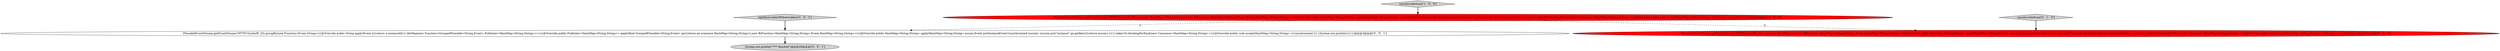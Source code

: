 digraph {
1 [style = filled, label = "unsubscribeScan['1', '0', '0']", fillcolor = lightgray, shape = diamond image = "AAA0AAABBB1BBB"];
6 [style = filled, label = "System.out.println(\"**** finished\")@@@29@@@['0', '0', '1']", fillcolor = lightgray, shape = ellipse image = "AAA0AAABBB3BBB"];
5 [style = filled, label = "FlowableEventStream.getEventStream(\"HTTP-ClusterB\",20).groupBy(new Function<Event,String>(){@Override public String apply(Event e){return e.instanceId}}).flatMap(new Function<GroupedFlowable<String,Event>,Publisher<HashMap<String,String>>>(){@Override public Publisher<HashMap<String,String>> apply(final GroupedFlowable<String,Event> ge){return ge.scan(new HashMap<String,String>(),new BiFunction<HashMap<String,String>,Event,HashMap<String,String>>(){@Override public HashMap<String,String> apply(HashMap<String,String> accum,Event perInstanceEvent){synchronized (accum) {accum.put(\"instance\",ge.getKey())}return accum}})}}).take(10).blockingForEach(new Consumer<HashMap<String,String>>(){@Override public void accept(HashMap<String,String> v){synchronized (v) {System.out.println(v)}}})@@@3@@@['0', '0', '1']", fillcolor = white, shape = ellipse image = "AAA0AAABBB3BBB"];
3 [style = filled, label = "FlowableEventStream.getEventStream(\"HTTP-ClusterB\",20).scan(new HashMap<>(),new BiFunction<HashMap<String,String>,Event,HashMap<String,String>>(){@Override public HashMap<String,String> apply(HashMap<String,String> accum,Event perInstanceEvent){accum.put(\"instance\",perInstanceEvent.instanceId)return accum}}).take(10).blockingForEach(new Consumer<HashMap<String,String>>(){@Override public void accept(HashMap<String,String> v){System.out.println(v)}})@@@3@@@['0', '1', '0']", fillcolor = red, shape = ellipse image = "AAA1AAABBB2BBB"];
0 [style = filled, label = "FlowableEventStream.getEventStream(\"HTTP-ClusterB\",20).scan(new HashMap<String,String>(),new BiFunction<HashMap<String,String>,Event,HashMap<String,String>>(){@Override public HashMap<String,String> apply(HashMap<String,String> accum,Event perInstanceEvent){accum.put(\"instance\",perInstanceEvent.instanceId)return accum}}).take(10).blockingForEach(new Consumer<HashMap<String,String>>(){@Override public void accept(HashMap<String,String> v){System.out.println(v)}})@@@3@@@['1', '0', '0']", fillcolor = red, shape = ellipse image = "AAA1AAABBB1BBB"];
4 [style = filled, label = "zipObservableOfObservables['0', '0', '1']", fillcolor = lightgray, shape = diamond image = "AAA0AAABBB3BBB"];
2 [style = filled, label = "unsubscribeScan['0', '1', '0']", fillcolor = lightgray, shape = diamond image = "AAA0AAABBB2BBB"];
0->3 [style = dashed, label="0"];
1->0 [style = bold, label=""];
5->6 [style = bold, label=""];
0->5 [style = dashed, label="0"];
4->5 [style = bold, label=""];
2->3 [style = bold, label=""];
}
